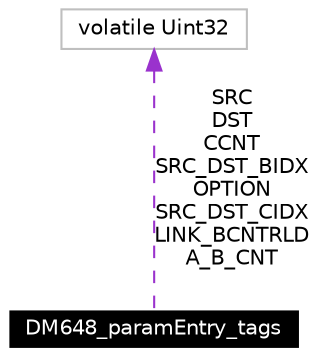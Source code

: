 digraph G
{
  edge [fontname="Helvetica",fontsize=10,labelfontname="Helvetica",labelfontsize=10];
  node [fontname="Helvetica",fontsize=10,shape=record];
  Node1 [label="DM648_paramEntry_tags",height=0.2,width=0.4,color="white", fillcolor="black", style="filled" fontcolor="white"];
  Node2 -> Node1 [dir=back,color="darkorchid3",fontsize=10,style="dashed",label="SRC\nDST\nCCNT\nSRC_DST_BIDX\nOPTION\nSRC_DST_CIDX\nLINK_BCNTRLD\nA_B_CNT",fontname="Helvetica"];
  Node2 [label="volatile Uint32",height=0.2,width=0.4,color="grey75", fillcolor="white", style="filled"];
}
